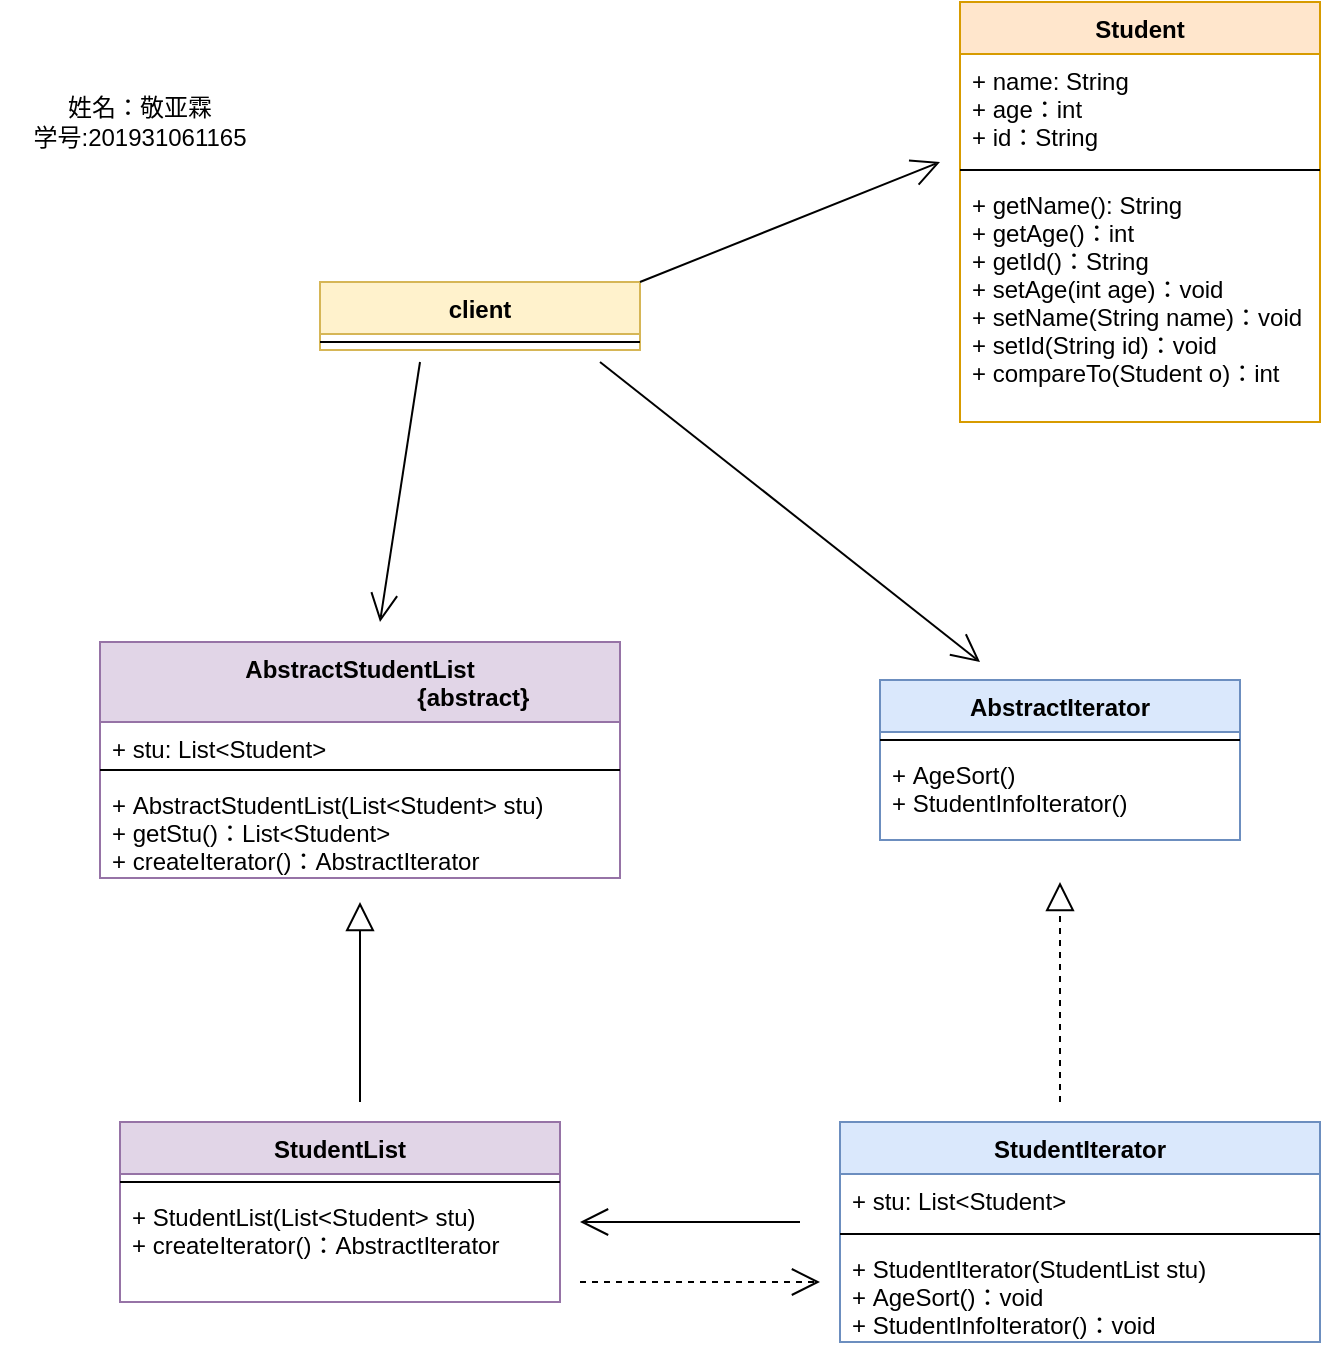 <mxfile version="15.8.7" type="device"><diagram id="yp7oRhxpzXu5Oucx58Vn" name="第 1 页"><mxGraphModel dx="1061" dy="649" grid="1" gridSize="10" guides="1" tooltips="1" connect="1" arrows="1" fold="1" page="1" pageScale="1" pageWidth="1100" pageHeight="850" math="0" shadow="0"><root><mxCell id="0"/><mxCell id="1" parent="0"/><mxCell id="S6g5iZzXLDgurCTYI6pK-5" value="client" style="swimlane;fontStyle=1;align=center;verticalAlign=top;childLayout=stackLayout;horizontal=1;startSize=26;horizontalStack=0;resizeParent=1;resizeParentMax=0;resizeLast=0;collapsible=1;marginBottom=0;fillColor=#fff2cc;strokeColor=#d6b656;" vertex="1" parent="1"><mxGeometry x="190" y="170" width="160" height="34" as="geometry"/></mxCell><mxCell id="S6g5iZzXLDgurCTYI6pK-7" value="" style="line;strokeWidth=1;fillColor=none;align=left;verticalAlign=middle;spacingTop=-1;spacingLeft=3;spacingRight=3;rotatable=0;labelPosition=right;points=[];portConstraint=eastwest;" vertex="1" parent="S6g5iZzXLDgurCTYI6pK-5"><mxGeometry y="26" width="160" height="8" as="geometry"/></mxCell><mxCell id="S6g5iZzXLDgurCTYI6pK-9" value="姓名：敬亚霖&lt;br&gt;学号:201931061165" style="text;html=1;strokeColor=none;fillColor=none;align=center;verticalAlign=middle;whiteSpace=wrap;rounded=0;" vertex="1" parent="1"><mxGeometry x="30" y="70" width="140" height="40" as="geometry"/></mxCell><mxCell id="S6g5iZzXLDgurCTYI6pK-10" value="AbstractStudentList&#10;                                  {abstract}" style="swimlane;fontStyle=1;align=center;verticalAlign=top;childLayout=stackLayout;horizontal=1;startSize=40;horizontalStack=0;resizeParent=1;resizeParentMax=0;resizeLast=0;collapsible=1;marginBottom=0;fillColor=#e1d5e7;strokeColor=#9673a6;" vertex="1" parent="1"><mxGeometry x="80" y="350" width="260" height="118" as="geometry"/></mxCell><mxCell id="S6g5iZzXLDgurCTYI6pK-11" value="+ stu: List&lt;Student&gt;" style="text;strokeColor=none;fillColor=none;align=left;verticalAlign=top;spacingLeft=4;spacingRight=4;overflow=hidden;rotatable=0;points=[[0,0.5],[1,0.5]];portConstraint=eastwest;" vertex="1" parent="S6g5iZzXLDgurCTYI6pK-10"><mxGeometry y="40" width="260" height="20" as="geometry"/></mxCell><mxCell id="S6g5iZzXLDgurCTYI6pK-12" value="" style="line;strokeWidth=1;fillColor=none;align=left;verticalAlign=middle;spacingTop=-1;spacingLeft=3;spacingRight=3;rotatable=0;labelPosition=right;points=[];portConstraint=eastwest;" vertex="1" parent="S6g5iZzXLDgurCTYI6pK-10"><mxGeometry y="60" width="260" height="8" as="geometry"/></mxCell><mxCell id="S6g5iZzXLDgurCTYI6pK-13" value="+ AbstractStudentList(List&lt;Student&gt; stu)&#10;+ getStu()：List&lt;Student&gt;&#10;+ createIterator()：AbstractIterator" style="text;strokeColor=none;fillColor=none;align=left;verticalAlign=top;spacingLeft=4;spacingRight=4;overflow=hidden;rotatable=0;points=[[0,0.5],[1,0.5]];portConstraint=eastwest;" vertex="1" parent="S6g5iZzXLDgurCTYI6pK-10"><mxGeometry y="68" width="260" height="50" as="geometry"/></mxCell><mxCell id="S6g5iZzXLDgurCTYI6pK-14" value="StudentList" style="swimlane;fontStyle=1;align=center;verticalAlign=top;childLayout=stackLayout;horizontal=1;startSize=26;horizontalStack=0;resizeParent=1;resizeParentMax=0;resizeLast=0;collapsible=1;marginBottom=0;fillColor=#e1d5e7;strokeColor=#9673a6;" vertex="1" parent="1"><mxGeometry x="90" y="590" width="220" height="90" as="geometry"/></mxCell><mxCell id="S6g5iZzXLDgurCTYI6pK-16" value="" style="line;strokeWidth=1;fillColor=none;align=left;verticalAlign=middle;spacingTop=-1;spacingLeft=3;spacingRight=3;rotatable=0;labelPosition=right;points=[];portConstraint=eastwest;" vertex="1" parent="S6g5iZzXLDgurCTYI6pK-14"><mxGeometry y="26" width="220" height="8" as="geometry"/></mxCell><mxCell id="S6g5iZzXLDgurCTYI6pK-17" value="+ StudentList(List&lt;Student&gt; stu)&#10;+ createIterator()：AbstractIterator" style="text;strokeColor=none;fillColor=none;align=left;verticalAlign=top;spacingLeft=4;spacingRight=4;overflow=hidden;rotatable=0;points=[[0,0.5],[1,0.5]];portConstraint=eastwest;" vertex="1" parent="S6g5iZzXLDgurCTYI6pK-14"><mxGeometry y="34" width="220" height="56" as="geometry"/></mxCell><mxCell id="S6g5iZzXLDgurCTYI6pK-18" value="AbstractIterator" style="swimlane;fontStyle=1;align=center;verticalAlign=top;childLayout=stackLayout;horizontal=1;startSize=26;horizontalStack=0;resizeParent=1;resizeParentMax=0;resizeLast=0;collapsible=1;marginBottom=0;fillColor=#dae8fc;strokeColor=#6c8ebf;" vertex="1" parent="1"><mxGeometry x="470" y="369" width="180" height="80" as="geometry"/></mxCell><mxCell id="S6g5iZzXLDgurCTYI6pK-20" value="" style="line;strokeWidth=1;fillColor=none;align=left;verticalAlign=middle;spacingTop=-1;spacingLeft=3;spacingRight=3;rotatable=0;labelPosition=right;points=[];portConstraint=eastwest;" vertex="1" parent="S6g5iZzXLDgurCTYI6pK-18"><mxGeometry y="26" width="180" height="8" as="geometry"/></mxCell><mxCell id="S6g5iZzXLDgurCTYI6pK-21" value="+ AgeSort()&#10;+ StudentInfoIterator()" style="text;strokeColor=none;fillColor=none;align=left;verticalAlign=top;spacingLeft=4;spacingRight=4;overflow=hidden;rotatable=0;points=[[0,0.5],[1,0.5]];portConstraint=eastwest;" vertex="1" parent="S6g5iZzXLDgurCTYI6pK-18"><mxGeometry y="34" width="180" height="46" as="geometry"/></mxCell><mxCell id="S6g5iZzXLDgurCTYI6pK-22" value="StudentIterator" style="swimlane;fontStyle=1;align=center;verticalAlign=top;childLayout=stackLayout;horizontal=1;startSize=26;horizontalStack=0;resizeParent=1;resizeParentMax=0;resizeLast=0;collapsible=1;marginBottom=0;fillColor=#dae8fc;strokeColor=#6c8ebf;" vertex="1" parent="1"><mxGeometry x="450" y="590" width="240" height="110" as="geometry"/></mxCell><mxCell id="S6g5iZzXLDgurCTYI6pK-23" value="+ stu: List&lt;Student&gt;" style="text;strokeColor=none;fillColor=none;align=left;verticalAlign=top;spacingLeft=4;spacingRight=4;overflow=hidden;rotatable=0;points=[[0,0.5],[1,0.5]];portConstraint=eastwest;" vertex="1" parent="S6g5iZzXLDgurCTYI6pK-22"><mxGeometry y="26" width="240" height="26" as="geometry"/></mxCell><mxCell id="S6g5iZzXLDgurCTYI6pK-24" value="" style="line;strokeWidth=1;fillColor=none;align=left;verticalAlign=middle;spacingTop=-1;spacingLeft=3;spacingRight=3;rotatable=0;labelPosition=right;points=[];portConstraint=eastwest;" vertex="1" parent="S6g5iZzXLDgurCTYI6pK-22"><mxGeometry y="52" width="240" height="8" as="geometry"/></mxCell><mxCell id="S6g5iZzXLDgurCTYI6pK-25" value="+ StudentIterator(StudentList stu)&#10;+ AgeSort()：void&#10;+ StudentInfoIterator()：void" style="text;strokeColor=none;fillColor=none;align=left;verticalAlign=top;spacingLeft=4;spacingRight=4;overflow=hidden;rotatable=0;points=[[0,0.5],[1,0.5]];portConstraint=eastwest;" vertex="1" parent="S6g5iZzXLDgurCTYI6pK-22"><mxGeometry y="60" width="240" height="50" as="geometry"/></mxCell><mxCell id="S6g5iZzXLDgurCTYI6pK-26" value="Student" style="swimlane;fontStyle=1;align=center;verticalAlign=top;childLayout=stackLayout;horizontal=1;startSize=26;horizontalStack=0;resizeParent=1;resizeParentMax=0;resizeLast=0;collapsible=1;marginBottom=0;fillColor=#ffe6cc;strokeColor=#d79b00;" vertex="1" parent="1"><mxGeometry x="510" y="30" width="180" height="210" as="geometry"/></mxCell><mxCell id="S6g5iZzXLDgurCTYI6pK-27" value="+ name: String&#10;+ age：int&#10;+ id：String" style="text;strokeColor=none;fillColor=none;align=left;verticalAlign=top;spacingLeft=4;spacingRight=4;overflow=hidden;rotatable=0;points=[[0,0.5],[1,0.5]];portConstraint=eastwest;" vertex="1" parent="S6g5iZzXLDgurCTYI6pK-26"><mxGeometry y="26" width="180" height="54" as="geometry"/></mxCell><mxCell id="S6g5iZzXLDgurCTYI6pK-28" value="" style="line;strokeWidth=1;fillColor=none;align=left;verticalAlign=middle;spacingTop=-1;spacingLeft=3;spacingRight=3;rotatable=0;labelPosition=right;points=[];portConstraint=eastwest;" vertex="1" parent="S6g5iZzXLDgurCTYI6pK-26"><mxGeometry y="80" width="180" height="8" as="geometry"/></mxCell><mxCell id="S6g5iZzXLDgurCTYI6pK-29" value="+ getName(): String&#10;+ getAge()：int&#10;+ getId()：String&#10;+ setAge(int age)：void&#10;+ setName(String name)：void&#10;+ setId(String id)：void&#10;+ compareTo(Student o)：int&#10;&#10;" style="text;strokeColor=none;fillColor=none;align=left;verticalAlign=top;spacingLeft=4;spacingRight=4;overflow=hidden;rotatable=0;points=[[0,0.5],[1,0.5]];portConstraint=eastwest;" vertex="1" parent="S6g5iZzXLDgurCTYI6pK-26"><mxGeometry y="88" width="180" height="122" as="geometry"/></mxCell><mxCell id="S6g5iZzXLDgurCTYI6pK-31" value="" style="endArrow=block;endFill=0;endSize=12;html=1;rounded=0;" edge="1" parent="1"><mxGeometry width="160" relative="1" as="geometry"><mxPoint x="210" y="580" as="sourcePoint"/><mxPoint x="210" y="480" as="targetPoint"/></mxGeometry></mxCell><mxCell id="S6g5iZzXLDgurCTYI6pK-32" value="" style="endArrow=block;dashed=1;endFill=0;endSize=12;html=1;rounded=0;" edge="1" parent="1"><mxGeometry width="160" relative="1" as="geometry"><mxPoint x="560" y="580" as="sourcePoint"/><mxPoint x="560" y="470" as="targetPoint"/></mxGeometry></mxCell><mxCell id="S6g5iZzXLDgurCTYI6pK-33" value="" style="endArrow=open;endFill=1;endSize=12;html=1;rounded=0;" edge="1" parent="1"><mxGeometry width="160" relative="1" as="geometry"><mxPoint x="430" y="640" as="sourcePoint"/><mxPoint x="320" y="640" as="targetPoint"/></mxGeometry></mxCell><mxCell id="S6g5iZzXLDgurCTYI6pK-34" value="" style="endArrow=open;endFill=1;endSize=12;html=1;rounded=0;dashed=1;" edge="1" parent="1"><mxGeometry width="160" relative="1" as="geometry"><mxPoint x="320" y="670" as="sourcePoint"/><mxPoint x="440" y="670" as="targetPoint"/></mxGeometry></mxCell><mxCell id="S6g5iZzXLDgurCTYI6pK-36" value="" style="endArrow=open;endFill=1;endSize=12;html=1;rounded=0;" edge="1" parent="1"><mxGeometry width="160" relative="1" as="geometry"><mxPoint x="240" y="210" as="sourcePoint"/><mxPoint x="220" y="340" as="targetPoint"/></mxGeometry></mxCell><mxCell id="S6g5iZzXLDgurCTYI6pK-37" value="" style="endArrow=open;endFill=1;endSize=12;html=1;rounded=0;" edge="1" parent="1"><mxGeometry width="160" relative="1" as="geometry"><mxPoint x="330" y="210" as="sourcePoint"/><mxPoint x="520" y="360" as="targetPoint"/></mxGeometry></mxCell><mxCell id="S6g5iZzXLDgurCTYI6pK-38" value="" style="endArrow=open;endFill=1;endSize=12;html=1;rounded=0;" edge="1" parent="1"><mxGeometry width="160" relative="1" as="geometry"><mxPoint x="350" y="170" as="sourcePoint"/><mxPoint x="500" y="110" as="targetPoint"/></mxGeometry></mxCell></root></mxGraphModel></diagram></mxfile>